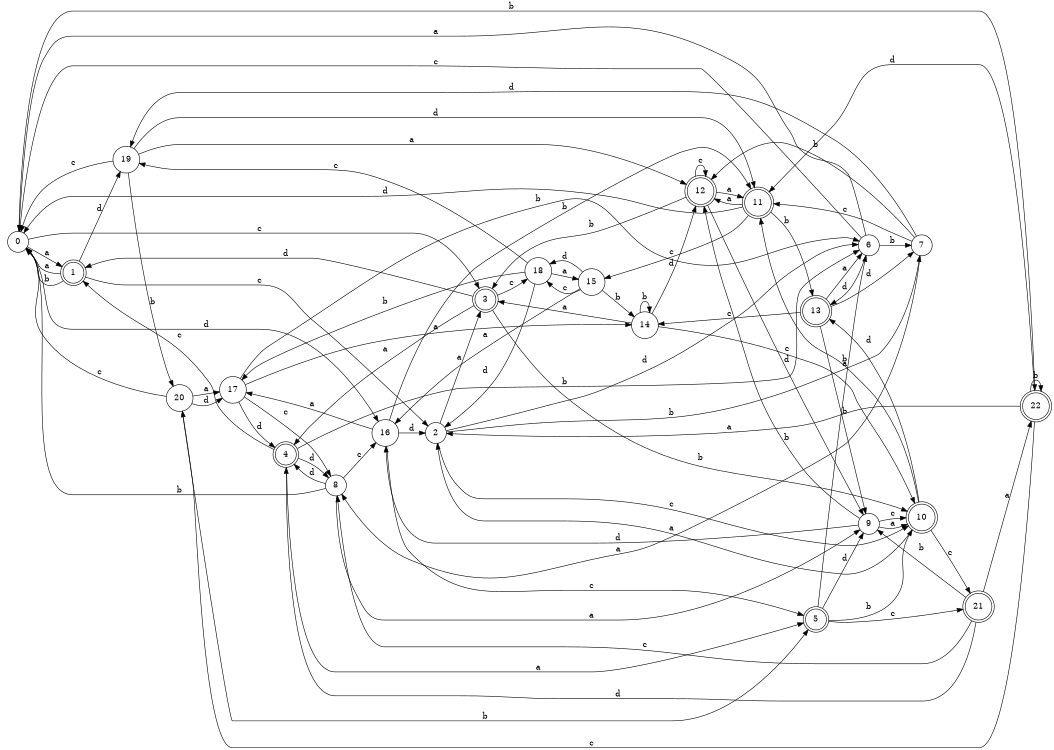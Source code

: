 digraph n19_6 {
__start0 [label="" shape="none"];

rankdir=LR;
size="8,5";

s0 [style="filled", color="black", fillcolor="white" shape="circle", label="0"];
s1 [style="rounded,filled", color="black", fillcolor="white" shape="doublecircle", label="1"];
s2 [style="filled", color="black", fillcolor="white" shape="circle", label="2"];
s3 [style="rounded,filled", color="black", fillcolor="white" shape="doublecircle", label="3"];
s4 [style="rounded,filled", color="black", fillcolor="white" shape="doublecircle", label="4"];
s5 [style="rounded,filled", color="black", fillcolor="white" shape="doublecircle", label="5"];
s6 [style="filled", color="black", fillcolor="white" shape="circle", label="6"];
s7 [style="filled", color="black", fillcolor="white" shape="circle", label="7"];
s8 [style="filled", color="black", fillcolor="white" shape="circle", label="8"];
s9 [style="filled", color="black", fillcolor="white" shape="circle", label="9"];
s10 [style="rounded,filled", color="black", fillcolor="white" shape="doublecircle", label="10"];
s11 [style="rounded,filled", color="black", fillcolor="white" shape="doublecircle", label="11"];
s12 [style="rounded,filled", color="black", fillcolor="white" shape="doublecircle", label="12"];
s13 [style="rounded,filled", color="black", fillcolor="white" shape="doublecircle", label="13"];
s14 [style="filled", color="black", fillcolor="white" shape="circle", label="14"];
s15 [style="filled", color="black", fillcolor="white" shape="circle", label="15"];
s16 [style="filled", color="black", fillcolor="white" shape="circle", label="16"];
s17 [style="filled", color="black", fillcolor="white" shape="circle", label="17"];
s18 [style="filled", color="black", fillcolor="white" shape="circle", label="18"];
s19 [style="filled", color="black", fillcolor="white" shape="circle", label="19"];
s20 [style="filled", color="black", fillcolor="white" shape="circle", label="20"];
s21 [style="rounded,filled", color="black", fillcolor="white" shape="doublecircle", label="21"];
s22 [style="rounded,filled", color="black", fillcolor="white" shape="doublecircle", label="22"];
s0 -> s1 [label="a"];
s0 -> s22 [label="b"];
s0 -> s3 [label="c"];
s0 -> s16 [label="d"];
s1 -> s0 [label="a"];
s1 -> s0 [label="b"];
s1 -> s2 [label="c"];
s1 -> s19 [label="d"];
s2 -> s3 [label="a"];
s2 -> s7 [label="b"];
s2 -> s10 [label="c"];
s2 -> s6 [label="d"];
s3 -> s4 [label="a"];
s3 -> s10 [label="b"];
s3 -> s18 [label="c"];
s3 -> s1 [label="d"];
s4 -> s5 [label="a"];
s4 -> s6 [label="b"];
s4 -> s1 [label="c"];
s4 -> s8 [label="d"];
s5 -> s6 [label="a"];
s5 -> s10 [label="b"];
s5 -> s21 [label="c"];
s5 -> s9 [label="d"];
s6 -> s0 [label="a"];
s6 -> s7 [label="b"];
s6 -> s0 [label="c"];
s6 -> s13 [label="d"];
s7 -> s8 [label="a"];
s7 -> s12 [label="b"];
s7 -> s11 [label="c"];
s7 -> s19 [label="d"];
s8 -> s9 [label="a"];
s8 -> s0 [label="b"];
s8 -> s16 [label="c"];
s8 -> s4 [label="d"];
s9 -> s10 [label="a"];
s9 -> s12 [label="b"];
s9 -> s10 [label="c"];
s9 -> s16 [label="d"];
s10 -> s2 [label="a"];
s10 -> s11 [label="b"];
s10 -> s21 [label="c"];
s10 -> s13 [label="d"];
s11 -> s12 [label="a"];
s11 -> s13 [label="b"];
s11 -> s15 [label="c"];
s11 -> s0 [label="d"];
s12 -> s11 [label="a"];
s12 -> s3 [label="b"];
s12 -> s12 [label="c"];
s12 -> s9 [label="d"];
s13 -> s6 [label="a"];
s13 -> s9 [label="b"];
s13 -> s14 [label="c"];
s13 -> s7 [label="d"];
s14 -> s3 [label="a"];
s14 -> s14 [label="b"];
s14 -> s10 [label="c"];
s14 -> s12 [label="d"];
s15 -> s16 [label="a"];
s15 -> s14 [label="b"];
s15 -> s18 [label="c"];
s15 -> s18 [label="d"];
s16 -> s17 [label="a"];
s16 -> s11 [label="b"];
s16 -> s5 [label="c"];
s16 -> s2 [label="d"];
s17 -> s14 [label="a"];
s17 -> s6 [label="b"];
s17 -> s8 [label="c"];
s17 -> s4 [label="d"];
s18 -> s15 [label="a"];
s18 -> s17 [label="b"];
s18 -> s19 [label="c"];
s18 -> s2 [label="d"];
s19 -> s12 [label="a"];
s19 -> s20 [label="b"];
s19 -> s0 [label="c"];
s19 -> s11 [label="d"];
s20 -> s17 [label="a"];
s20 -> s5 [label="b"];
s20 -> s0 [label="c"];
s20 -> s17 [label="d"];
s21 -> s22 [label="a"];
s21 -> s9 [label="b"];
s21 -> s8 [label="c"];
s21 -> s4 [label="d"];
s22 -> s2 [label="a"];
s22 -> s22 [label="b"];
s22 -> s20 [label="c"];
s22 -> s11 [label="d"];

}